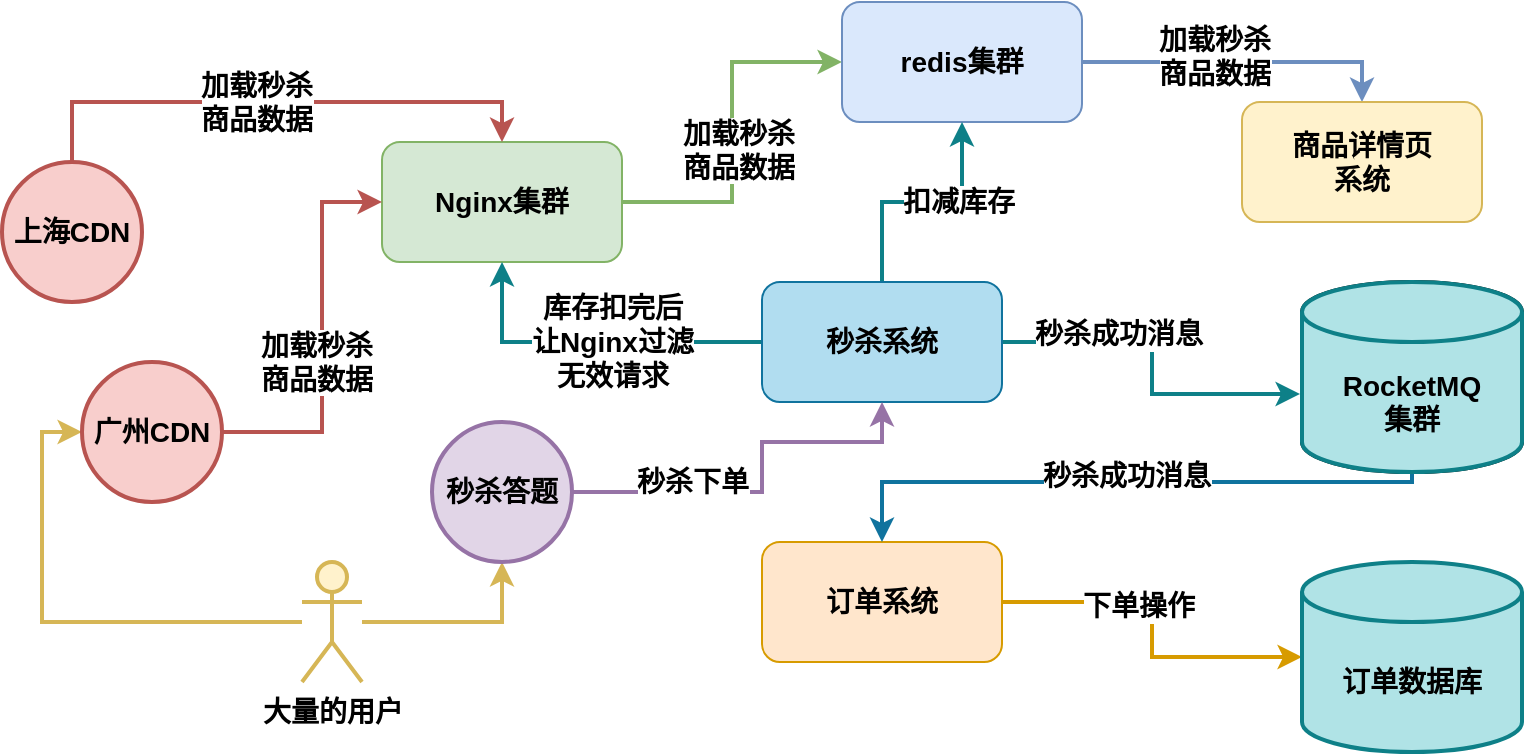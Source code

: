 <mxfile version="14.5.1" type="device"><diagram id="ocPRVCAgAT2RSoDUA3ip" name="第 1 页"><mxGraphModel dx="1106" dy="596" grid="1" gridSize="10" guides="1" tooltips="1" connect="1" arrows="1" fold="1" page="1" pageScale="1" pageWidth="827" pageHeight="1169" math="0" shadow="0"><root><mxCell id="0"/><mxCell id="1" parent="0"/><mxCell id="Sy0f5ynvJv5fLnHNARFF-36" style="edgeStyle=orthogonalEdgeStyle;rounded=0;orthogonalLoop=1;jettySize=auto;html=1;entryX=0;entryY=0.5;entryDx=0;entryDy=0;strokeWidth=2;fillColor=#d5e8d4;strokeColor=#82b366;" edge="1" parent="1" source="Sy0f5ynvJv5fLnHNARFF-4" target="Sy0f5ynvJv5fLnHNARFF-5"><mxGeometry relative="1" as="geometry"/></mxCell><mxCell id="Sy0f5ynvJv5fLnHNARFF-47" value="&lt;b style=&quot;font-size: 14px&quot;&gt;加载秒杀&lt;br&gt;商品数据&lt;/b&gt;" style="edgeLabel;html=1;align=center;verticalAlign=middle;resizable=0;points=[];" vertex="1" connectable="0" parent="Sy0f5ynvJv5fLnHNARFF-36"><mxGeometry x="-0.1" y="-3" relative="1" as="geometry"><mxPoint as="offset"/></mxGeometry></mxCell><mxCell id="Sy0f5ynvJv5fLnHNARFF-4" value="&lt;b&gt;&lt;font style=&quot;font-size: 14px&quot;&gt;Nginx集群&lt;/font&gt;&lt;/b&gt;" style="rounded=1;whiteSpace=wrap;html=1;fillColor=#d5e8d4;strokeColor=#82b366;" vertex="1" parent="1"><mxGeometry x="210" y="100" width="120" height="60" as="geometry"/></mxCell><mxCell id="Sy0f5ynvJv5fLnHNARFF-37" style="edgeStyle=orthogonalEdgeStyle;rounded=0;orthogonalLoop=1;jettySize=auto;html=1;entryX=0.5;entryY=0;entryDx=0;entryDy=0;strokeWidth=2;fillColor=#dae8fc;strokeColor=#6c8ebf;" edge="1" parent="1" source="Sy0f5ynvJv5fLnHNARFF-5" target="Sy0f5ynvJv5fLnHNARFF-6"><mxGeometry relative="1" as="geometry"/></mxCell><mxCell id="Sy0f5ynvJv5fLnHNARFF-48" value="&lt;b style=&quot;font-size: 14px&quot;&gt;加载秒杀&lt;br&gt;商品数据&lt;/b&gt;" style="edgeLabel;html=1;align=center;verticalAlign=middle;resizable=0;points=[];" vertex="1" connectable="0" parent="Sy0f5ynvJv5fLnHNARFF-37"><mxGeometry x="-0.175" y="3" relative="1" as="geometry"><mxPoint as="offset"/></mxGeometry></mxCell><mxCell id="Sy0f5ynvJv5fLnHNARFF-5" value="&lt;b&gt;&lt;font style=&quot;font-size: 14px&quot;&gt;redis集群&lt;/font&gt;&lt;/b&gt;" style="rounded=1;whiteSpace=wrap;html=1;fillColor=#dae8fc;strokeColor=#6c8ebf;" vertex="1" parent="1"><mxGeometry x="440" y="30" width="120" height="60" as="geometry"/></mxCell><mxCell id="Sy0f5ynvJv5fLnHNARFF-6" value="&lt;b style=&quot;font-size: 14px&quot;&gt;商品详情页&lt;br&gt;系统&lt;/b&gt;" style="rounded=1;whiteSpace=wrap;html=1;fillColor=#fff2cc;strokeColor=#d6b656;" vertex="1" parent="1"><mxGeometry x="640" y="80" width="120" height="60" as="geometry"/></mxCell><mxCell id="Sy0f5ynvJv5fLnHNARFF-33" style="edgeStyle=orthogonalEdgeStyle;rounded=0;orthogonalLoop=1;jettySize=auto;html=1;entryX=0;entryY=0.5;entryDx=0;entryDy=0;strokeWidth=2;fillColor=#fff2cc;strokeColor=#d6b656;" edge="1" parent="1" source="Sy0f5ynvJv5fLnHNARFF-27" target="Sy0f5ynvJv5fLnHNARFF-31"><mxGeometry relative="1" as="geometry"/></mxCell><mxCell id="Sy0f5ynvJv5fLnHNARFF-49" style="edgeStyle=orthogonalEdgeStyle;rounded=0;orthogonalLoop=1;jettySize=auto;html=1;entryX=0.5;entryY=1;entryDx=0;entryDy=0;strokeWidth=2;fillColor=#fff2cc;strokeColor=#d6b656;" edge="1" parent="1" source="Sy0f5ynvJv5fLnHNARFF-27" target="Sy0f5ynvJv5fLnHNARFF-44"><mxGeometry relative="1" as="geometry"/></mxCell><mxCell id="Sy0f5ynvJv5fLnHNARFF-27" value="&lt;b&gt;&lt;font style=&quot;font-size: 14px&quot;&gt;大量的用户&lt;/font&gt;&lt;/b&gt;" style="shape=umlActor;verticalLabelPosition=bottom;verticalAlign=top;html=1;outlineConnect=0;strokeWidth=2;fillColor=#fff2cc;strokeColor=#d6b656;" vertex="1" parent="1"><mxGeometry x="170" y="310" width="30" height="60" as="geometry"/></mxCell><mxCell id="Sy0f5ynvJv5fLnHNARFF-35" style="edgeStyle=orthogonalEdgeStyle;rounded=0;orthogonalLoop=1;jettySize=auto;html=1;strokeWidth=2;fillColor=#f8cecc;strokeColor=#b85450;" edge="1" parent="1" source="Sy0f5ynvJv5fLnHNARFF-31"><mxGeometry relative="1" as="geometry"><mxPoint x="210" y="130" as="targetPoint"/><Array as="points"><mxPoint x="180" y="245"/><mxPoint x="180" y="130"/></Array></mxGeometry></mxCell><mxCell id="Sy0f5ynvJv5fLnHNARFF-45" value="&lt;b style=&quot;font-size: 14px&quot;&gt;加载秒杀&lt;br&gt;商品数据&lt;/b&gt;" style="edgeLabel;html=1;align=center;verticalAlign=middle;resizable=0;points=[];" vertex="1" connectable="0" parent="Sy0f5ynvJv5fLnHNARFF-35"><mxGeometry x="-0.128" y="3" relative="1" as="geometry"><mxPoint as="offset"/></mxGeometry></mxCell><mxCell id="Sy0f5ynvJv5fLnHNARFF-31" value="&lt;b&gt;&lt;font style=&quot;font-size: 14px&quot;&gt;广州CDN&lt;/font&gt;&lt;/b&gt;" style="ellipse;whiteSpace=wrap;html=1;aspect=fixed;strokeWidth=2;fillColor=#f8cecc;strokeColor=#b85450;" vertex="1" parent="1"><mxGeometry x="60" y="210" width="70" height="70" as="geometry"/></mxCell><mxCell id="Sy0f5ynvJv5fLnHNARFF-34" style="edgeStyle=orthogonalEdgeStyle;rounded=0;orthogonalLoop=1;jettySize=auto;html=1;entryX=0.5;entryY=0;entryDx=0;entryDy=0;strokeWidth=2;fillColor=#f8cecc;strokeColor=#b85450;" edge="1" parent="1" source="Sy0f5ynvJv5fLnHNARFF-32" target="Sy0f5ynvJv5fLnHNARFF-4"><mxGeometry relative="1" as="geometry"><Array as="points"><mxPoint x="55" y="80"/><mxPoint x="270" y="80"/></Array></mxGeometry></mxCell><mxCell id="Sy0f5ynvJv5fLnHNARFF-46" value="&lt;b style=&quot;font-size: 14px&quot;&gt;加载秒杀&lt;br&gt;商品数据&lt;/b&gt;" style="edgeLabel;html=1;align=center;verticalAlign=middle;resizable=0;points=[];" vertex="1" connectable="0" parent="Sy0f5ynvJv5fLnHNARFF-34"><mxGeometry x="-0.079" relative="1" as="geometry"><mxPoint as="offset"/></mxGeometry></mxCell><mxCell id="Sy0f5ynvJv5fLnHNARFF-32" value="&lt;b&gt;&lt;font style=&quot;font-size: 14px&quot;&gt;上海CDN&lt;/font&gt;&lt;/b&gt;" style="ellipse;whiteSpace=wrap;html=1;aspect=fixed;strokeWidth=2;fillColor=#f8cecc;strokeColor=#b85450;" vertex="1" parent="1"><mxGeometry x="20" y="110" width="70" height="70" as="geometry"/></mxCell><mxCell id="Sy0f5ynvJv5fLnHNARFF-52" style="edgeStyle=orthogonalEdgeStyle;rounded=0;orthogonalLoop=1;jettySize=auto;html=1;entryX=0.5;entryY=1;entryDx=0;entryDy=0;strokeWidth=2;fillColor=#b0e3e6;strokeColor=#0e8088;" edge="1" parent="1" source="Sy0f5ynvJv5fLnHNARFF-38" target="Sy0f5ynvJv5fLnHNARFF-5"><mxGeometry relative="1" as="geometry"/></mxCell><mxCell id="Sy0f5ynvJv5fLnHNARFF-53" value="&lt;b&gt;&lt;font style=&quot;font-size: 14px&quot;&gt;扣减库存&lt;/font&gt;&lt;/b&gt;" style="edgeLabel;html=1;align=center;verticalAlign=middle;resizable=0;points=[];" vertex="1" connectable="0" parent="Sy0f5ynvJv5fLnHNARFF-52"><mxGeometry x="0.3" relative="1" as="geometry"><mxPoint as="offset"/></mxGeometry></mxCell><mxCell id="Sy0f5ynvJv5fLnHNARFF-54" style="edgeStyle=orthogonalEdgeStyle;rounded=0;orthogonalLoop=1;jettySize=auto;html=1;entryX=-0.009;entryY=0.589;entryDx=0;entryDy=0;entryPerimeter=0;strokeWidth=2;fillColor=#b0e3e6;strokeColor=#0e8088;" edge="1" parent="1" source="Sy0f5ynvJv5fLnHNARFF-38" target="Sy0f5ynvJv5fLnHNARFF-42"><mxGeometry relative="1" as="geometry"/></mxCell><mxCell id="Sy0f5ynvJv5fLnHNARFF-55" value="&lt;b&gt;&lt;font style=&quot;font-size: 14px&quot;&gt;秒杀成功消息&lt;/font&gt;&lt;/b&gt;" style="edgeLabel;html=1;align=center;verticalAlign=middle;resizable=0;points=[];" vertex="1" connectable="0" parent="Sy0f5ynvJv5fLnHNARFF-54"><mxGeometry x="-0.337" y="4" relative="1" as="geometry"><mxPoint as="offset"/></mxGeometry></mxCell><mxCell id="Sy0f5ynvJv5fLnHNARFF-60" style="edgeStyle=orthogonalEdgeStyle;rounded=0;orthogonalLoop=1;jettySize=auto;html=1;entryX=0.5;entryY=1;entryDx=0;entryDy=0;strokeWidth=2;fillColor=#b0e3e6;strokeColor=#0e8088;" edge="1" parent="1" source="Sy0f5ynvJv5fLnHNARFF-38" target="Sy0f5ynvJv5fLnHNARFF-4"><mxGeometry relative="1" as="geometry"/></mxCell><mxCell id="Sy0f5ynvJv5fLnHNARFF-61" value="&lt;b style=&quot;font-size: 14px&quot;&gt;库存扣完后&lt;br&gt;让Nginx过滤&lt;br&gt;无效请求&lt;/b&gt;" style="edgeLabel;html=1;align=center;verticalAlign=middle;resizable=0;points=[];" vertex="1" connectable="0" parent="Sy0f5ynvJv5fLnHNARFF-60"><mxGeometry x="-0.118" relative="1" as="geometry"><mxPoint as="offset"/></mxGeometry></mxCell><mxCell id="Sy0f5ynvJv5fLnHNARFF-38" value="&lt;b&gt;&lt;font style=&quot;font-size: 14px&quot;&gt;秒杀系统&lt;/font&gt;&lt;/b&gt;" style="rounded=1;whiteSpace=wrap;html=1;fillColor=#b1ddf0;strokeColor=#10739e;" vertex="1" parent="1"><mxGeometry x="400" y="170" width="120" height="60" as="geometry"/></mxCell><mxCell id="Sy0f5ynvJv5fLnHNARFF-39" value="&lt;b style=&quot;font-size: 14px&quot;&gt;RocketMQ&lt;br&gt;集群&lt;/b&gt;" style="shape=cylinder3;whiteSpace=wrap;html=1;boundedLbl=1;backgroundOutline=1;size=15;strokeWidth=2;" vertex="1" parent="1"><mxGeometry x="670" y="170" width="110" height="95" as="geometry"/></mxCell><mxCell id="Sy0f5ynvJv5fLnHNARFF-58" style="edgeStyle=orthogonalEdgeStyle;rounded=0;orthogonalLoop=1;jettySize=auto;html=1;entryX=0;entryY=0.5;entryDx=0;entryDy=0;entryPerimeter=0;strokeWidth=2;fillColor=#ffe6cc;strokeColor=#d79b00;" edge="1" parent="1" source="Sy0f5ynvJv5fLnHNARFF-40" target="Sy0f5ynvJv5fLnHNARFF-43"><mxGeometry relative="1" as="geometry"/></mxCell><mxCell id="Sy0f5ynvJv5fLnHNARFF-59" value="&lt;b&gt;&lt;font style=&quot;font-size: 14px&quot;&gt;下单操作&lt;/font&gt;&lt;/b&gt;" style="edgeLabel;html=1;align=center;verticalAlign=middle;resizable=0;points=[];" vertex="1" connectable="0" parent="Sy0f5ynvJv5fLnHNARFF-58"><mxGeometry x="-0.234" y="-2" relative="1" as="geometry"><mxPoint as="offset"/></mxGeometry></mxCell><mxCell id="Sy0f5ynvJv5fLnHNARFF-40" value="&lt;b&gt;&lt;font style=&quot;font-size: 14px&quot;&gt;订单系统&lt;/font&gt;&lt;/b&gt;" style="rounded=1;whiteSpace=wrap;html=1;fillColor=#ffe6cc;strokeColor=#d79b00;" vertex="1" parent="1"><mxGeometry x="400" y="300" width="120" height="60" as="geometry"/></mxCell><mxCell id="Sy0f5ynvJv5fLnHNARFF-56" style="edgeStyle=orthogonalEdgeStyle;rounded=0;orthogonalLoop=1;jettySize=auto;html=1;entryX=0.5;entryY=0;entryDx=0;entryDy=0;strokeWidth=2;fillColor=#b1ddf0;strokeColor=#10739e;" edge="1" parent="1" source="Sy0f5ynvJv5fLnHNARFF-42" target="Sy0f5ynvJv5fLnHNARFF-40"><mxGeometry relative="1" as="geometry"><Array as="points"><mxPoint x="725" y="270"/><mxPoint x="460" y="270"/></Array></mxGeometry></mxCell><mxCell id="Sy0f5ynvJv5fLnHNARFF-57" value="&lt;b&gt;&lt;font style=&quot;font-size: 14px&quot;&gt;秒杀成功消息&lt;/font&gt;&lt;/b&gt;" style="edgeLabel;html=1;align=center;verticalAlign=middle;resizable=0;points=[];" vertex="1" connectable="0" parent="Sy0f5ynvJv5fLnHNARFF-56"><mxGeometry x="-0.013" y="-3" relative="1" as="geometry"><mxPoint as="offset"/></mxGeometry></mxCell><mxCell id="Sy0f5ynvJv5fLnHNARFF-42" value="&lt;b style=&quot;font-size: 14px&quot;&gt;RocketMQ&lt;br&gt;集群&lt;/b&gt;" style="shape=cylinder3;whiteSpace=wrap;html=1;boundedLbl=1;backgroundOutline=1;size=15;strokeWidth=2;fillColor=#b0e3e6;strokeColor=#0e8088;" vertex="1" parent="1"><mxGeometry x="670" y="170" width="110" height="95" as="geometry"/></mxCell><mxCell id="Sy0f5ynvJv5fLnHNARFF-43" value="&lt;span style=&quot;font-size: 14px&quot;&gt;&lt;b&gt;订单数据库&lt;/b&gt;&lt;/span&gt;" style="shape=cylinder3;whiteSpace=wrap;html=1;boundedLbl=1;backgroundOutline=1;size=15;strokeWidth=2;fillColor=#b0e3e6;strokeColor=#0e8088;" vertex="1" parent="1"><mxGeometry x="670" y="310" width="110" height="95" as="geometry"/></mxCell><mxCell id="Sy0f5ynvJv5fLnHNARFF-50" style="edgeStyle=orthogonalEdgeStyle;rounded=0;orthogonalLoop=1;jettySize=auto;html=1;entryX=0.5;entryY=1;entryDx=0;entryDy=0;strokeWidth=2;fillColor=#e1d5e7;strokeColor=#9673a6;" edge="1" parent="1" source="Sy0f5ynvJv5fLnHNARFF-44" target="Sy0f5ynvJv5fLnHNARFF-38"><mxGeometry relative="1" as="geometry"><Array as="points"><mxPoint x="400" y="275"/><mxPoint x="400" y="250"/><mxPoint x="460" y="250"/></Array></mxGeometry></mxCell><mxCell id="Sy0f5ynvJv5fLnHNARFF-51" value="&lt;b&gt;&lt;font style=&quot;font-size: 14px&quot;&gt;秒杀下单&lt;/font&gt;&lt;/b&gt;" style="edgeLabel;html=1;align=center;verticalAlign=middle;resizable=0;points=[];" vertex="1" connectable="0" parent="Sy0f5ynvJv5fLnHNARFF-50"><mxGeometry x="-0.4" y="5" relative="1" as="geometry"><mxPoint as="offset"/></mxGeometry></mxCell><mxCell id="Sy0f5ynvJv5fLnHNARFF-44" value="&lt;b&gt;&lt;font style=&quot;font-size: 14px&quot;&gt;秒杀答题&lt;/font&gt;&lt;/b&gt;" style="ellipse;whiteSpace=wrap;html=1;aspect=fixed;strokeWidth=2;fillColor=#e1d5e7;strokeColor=#9673a6;" vertex="1" parent="1"><mxGeometry x="235" y="240" width="70" height="70" as="geometry"/></mxCell></root></mxGraphModel></diagram></mxfile>